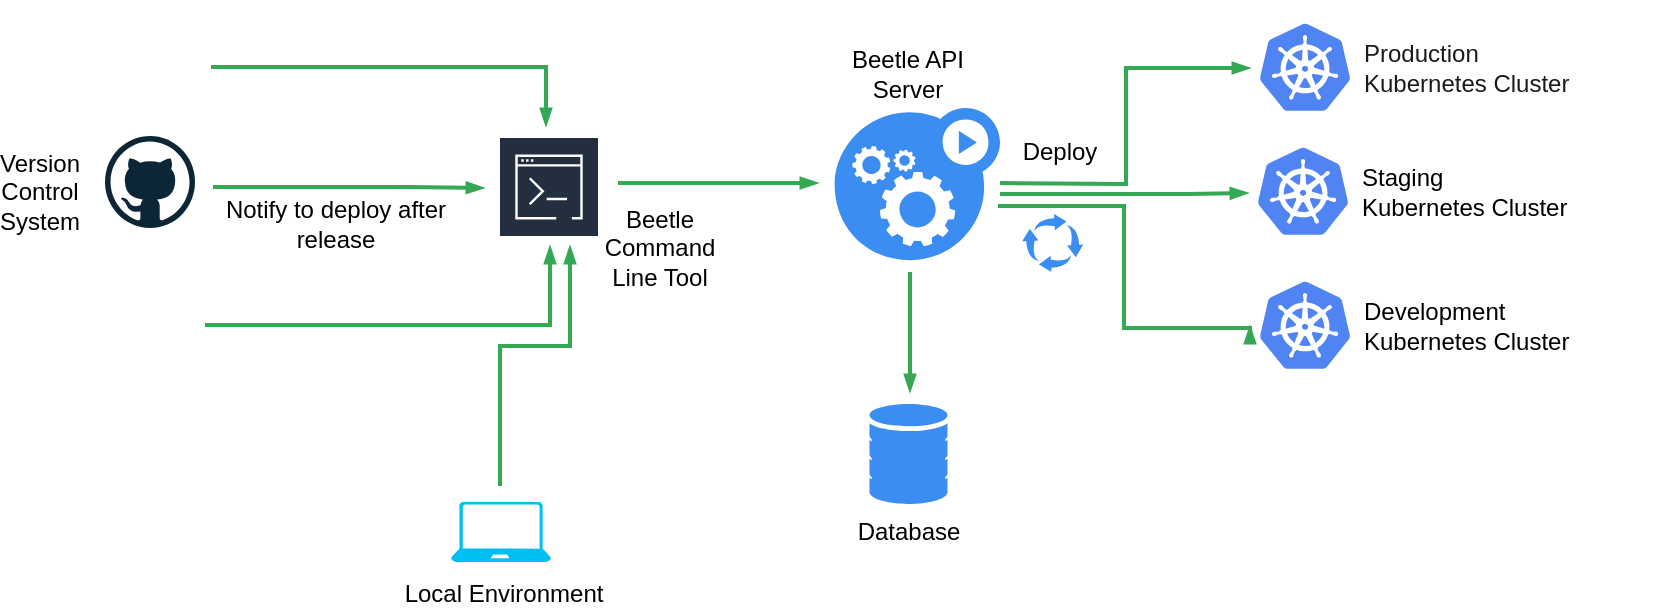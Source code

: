 <mxfile version="13.2.1" type="device"><diagram id="d1ab7348-05c3-a1e3-ca4d-12c340fd6b49" name="Page-1"><mxGraphModel dx="1186" dy="646" grid="1" gridSize="10" guides="1" tooltips="1" connect="1" arrows="1" fold="1" page="1" pageScale="1" pageWidth="1169" pageHeight="827" background="#ffffff" math="0" shadow="0"><root><mxCell id="0"/><mxCell id="1" parent="0"/><mxCell id="8nSbS8ggI_Jema9zeWMo-166" style="edgeStyle=orthogonalEdgeStyle;rounded=0;orthogonalLoop=1;jettySize=auto;html=1;exitX=0.5;exitY=1;exitDx=0;exitDy=0;" edge="1" parent="1"><mxGeometry relative="1" as="geometry"><mxPoint x="835" y="290" as="sourcePoint"/><mxPoint x="835" y="290" as="targetPoint"/></mxGeometry></mxCell><mxCell id="8nSbS8ggI_Jema9zeWMo-167" style="edgeStyle=orthogonalEdgeStyle;rounded=0;orthogonalLoop=1;jettySize=auto;html=1;exitX=0.5;exitY=1;exitDx=0;exitDy=0;" edge="1" parent="1"><mxGeometry relative="1" as="geometry"><mxPoint x="835" y="290" as="sourcePoint"/><mxPoint x="835" y="290" as="targetPoint"/></mxGeometry></mxCell><mxCell id="8nSbS8ggI_Jema9zeWMo-173" value="" style="shape=mxgraph.gcp2.doubleRect;shadow=1;strokeWidth=1;fillColor=none;fontColor=#000000;verticalAlign=middle;strokeColor=none;" vertex="1" parent="1"><mxGeometry x="755" y="261" width="200" height="60" as="geometry"/></mxCell><mxCell id="8nSbS8ggI_Jema9zeWMo-174" value="&lt;font color=&quot;#1a1a1a&quot;&gt;Production &lt;br&gt;Kubernetes Cluster&lt;/font&gt;" style="dashed=0;connectable=0;html=1;fillColor=#5184F3;strokeColor=none;shape=mxgraph.gcp2.kubernetes_logo;part=1;labelPosition=right;verticalLabelPosition=middle;align=left;verticalAlign=middle;spacingLeft=5;fontColor=#999999;fontSize=12;" vertex="1" parent="8nSbS8ggI_Jema9zeWMo-173"><mxGeometry width="45" height="43.65" relative="1" as="geometry"><mxPoint x="5" y="7.675" as="offset"/></mxGeometry></mxCell><mxCell id="8nSbS8ggI_Jema9zeWMo-175" value="" style="shape=mxgraph.gcp2.doubleRect;shadow=1;strokeWidth=1;fillColor=none;fontColor=#000000;verticalAlign=middle;strokeColor=none;" vertex="1" parent="1"><mxGeometry x="755" y="390" width="200" height="60" as="geometry"/></mxCell><mxCell id="8nSbS8ggI_Jema9zeWMo-176" value="&lt;font color=&quot;#000000&quot;&gt;Development&amp;nbsp;&lt;br&gt;Kubernetes Cluster&lt;/font&gt;" style="dashed=0;connectable=0;html=1;fillColor=#5184F3;strokeColor=none;shape=mxgraph.gcp2.kubernetes_logo;part=1;labelPosition=right;verticalLabelPosition=middle;align=left;verticalAlign=middle;spacingLeft=5;fontColor=#999999;fontSize=12;" vertex="1" parent="8nSbS8ggI_Jema9zeWMo-175"><mxGeometry width="45" height="43.65" relative="1" as="geometry"><mxPoint x="5" y="7.675" as="offset"/></mxGeometry></mxCell><mxCell id="8nSbS8ggI_Jema9zeWMo-177" value="" style="shape=mxgraph.gcp2.doubleRect;shadow=1;strokeWidth=1;fillColor=none;fontColor=#000000;verticalAlign=middle;strokeColor=none;" vertex="1" parent="1"><mxGeometry x="754" y="323" width="200" height="60" as="geometry"/></mxCell><mxCell id="8nSbS8ggI_Jema9zeWMo-178" value="&lt;font color=&quot;#000000&quot;&gt;Staging&amp;nbsp;&lt;br&gt;Kubernetes Cluster&lt;/font&gt;" style="dashed=0;connectable=0;html=1;fillColor=#5184F3;strokeColor=none;shape=mxgraph.gcp2.kubernetes_logo;part=1;labelPosition=right;verticalLabelPosition=middle;align=left;verticalAlign=middle;spacingLeft=5;fontColor=#999999;fontSize=12;" vertex="1" parent="8nSbS8ggI_Jema9zeWMo-177"><mxGeometry width="45" height="43.65" relative="1" as="geometry"><mxPoint x="5" y="7.675" as="offset"/></mxGeometry></mxCell><mxCell id="8nSbS8ggI_Jema9zeWMo-182" value="" style="html=1;aspect=fixed;strokeColor=none;shadow=0;align=center;verticalAlign=top;fillColor=#3B8DF1;shape=mxgraph.gcp2.database_2" vertex="1" parent="1"><mxGeometry x="564.74" y="459" width="39" height="50" as="geometry"/></mxCell><mxCell id="8nSbS8ggI_Jema9zeWMo-183" value="" style="html=1;aspect=fixed;strokeColor=none;shadow=0;align=center;verticalAlign=top;fillColor=#3B8DF1;shape=mxgraph.gcp2.gear_load;fontColor=#000000;" vertex="1" parent="1"><mxGeometry x="547.3" y="311" width="82.7" height="76.08" as="geometry"/></mxCell><mxCell id="8nSbS8ggI_Jema9zeWMo-185" value="" style="dashed=0;outlineConnect=0;html=1;align=center;labelPosition=center;verticalLabelPosition=bottom;verticalAlign=top;shape=mxgraph.weblogos.github;fontColor=#000000;" vertex="1" parent="1"><mxGeometry x="182.5" y="325" width="45" height="46" as="geometry"/></mxCell><mxCell id="8nSbS8ggI_Jema9zeWMo-188" value="" style="shape=image;html=1;verticalAlign=top;verticalLabelPosition=bottom;labelBackgroundColor=#ffffff;imageAspect=0;aspect=fixed;image=https://cdn1.iconfinder.com/data/icons/brands-jolly/220/bitbucket-social-network-brand-logo-128.png;fontColor=#000000;" vertex="1" parent="1"><mxGeometry x="180" y="390" width="50" height="50" as="geometry"/></mxCell><mxCell id="8nSbS8ggI_Jema9zeWMo-190" value="" style="outlineConnect=0;fontColor=#232F3E;gradientColor=none;strokeColor=#ffffff;fillColor=#232F3E;dashed=0;verticalLabelPosition=middle;verticalAlign=bottom;align=center;html=1;whiteSpace=wrap;fontSize=10;fontStyle=1;spacing=3;shape=mxgraph.aws4.productIcon;prIcon=mxgraph.aws4.command_line_interface;" vertex="1" parent="1"><mxGeometry x="379" y="325" width="51" height="32" as="geometry"/></mxCell><mxCell id="8nSbS8ggI_Jema9zeWMo-194" value="" style="edgeStyle=orthogonalEdgeStyle;fontSize=12;html=1;endArrow=blockThin;endFill=1;rounded=0;strokeWidth=2;endSize=4;startSize=4;strokeColor=#34A853;dashed=0;entryX=0;entryY=0.5;entryDx=0;entryDy=0;" edge="1" parent="1" target="8nSbS8ggI_Jema9zeWMo-173"><mxGeometry width="100" relative="1" as="geometry"><mxPoint x="630" y="348.54" as="sourcePoint"/><mxPoint x="730" y="348.54" as="targetPoint"/></mxGeometry></mxCell><mxCell id="8nSbS8ggI_Jema9zeWMo-195" value="" style="edgeStyle=orthogonalEdgeStyle;fontSize=12;html=1;endArrow=blockThin;endFill=1;rounded=0;strokeWidth=2;endSize=4;startSize=4;strokeColor=#34A853;dashed=0;entryX=0;entryY=0.5;entryDx=0;entryDy=0;" edge="1" parent="1" target="8nSbS8ggI_Jema9zeWMo-175"><mxGeometry width="100" relative="1" as="geometry"><mxPoint x="629" y="360" as="sourcePoint"/><mxPoint x="754" y="300" as="targetPoint"/><Array as="points"><mxPoint x="692" y="360"/><mxPoint x="692" y="421"/></Array></mxGeometry></mxCell><mxCell id="8nSbS8ggI_Jema9zeWMo-196" value="" style="edgeStyle=orthogonalEdgeStyle;fontSize=12;html=1;endArrow=blockThin;endFill=1;rounded=0;strokeWidth=2;endSize=4;startSize=4;strokeColor=#34A853;dashed=0;" edge="1" parent="1"><mxGeometry width="100" relative="1" as="geometry"><mxPoint x="630" y="354" as="sourcePoint"/><mxPoint x="754" y="353.54" as="targetPoint"/><Array as="points"><mxPoint x="724" y="353.54"/><mxPoint x="724" y="353.54"/></Array></mxGeometry></mxCell><mxCell id="8nSbS8ggI_Jema9zeWMo-197" value="" style="edgeStyle=orthogonalEdgeStyle;fontSize=12;html=1;endArrow=blockThin;endFill=1;rounded=0;strokeWidth=2;endSize=4;startSize=4;strokeColor=#34A853;dashed=0;" edge="1" parent="1"><mxGeometry width="100" relative="1" as="geometry"><mxPoint x="585" y="393" as="sourcePoint"/><mxPoint x="585" y="453" as="targetPoint"/></mxGeometry></mxCell><mxCell id="8nSbS8ggI_Jema9zeWMo-198" value="" style="edgeStyle=orthogonalEdgeStyle;fontSize=12;html=1;endArrow=blockThin;endFill=1;rounded=0;strokeWidth=2;endSize=4;startSize=4;strokeColor=#34A853;dashed=0;" edge="1" parent="1"><mxGeometry width="100" relative="1" as="geometry"><mxPoint x="439" y="348.54" as="sourcePoint"/><mxPoint x="539" y="348.54" as="targetPoint"/></mxGeometry></mxCell><mxCell id="8nSbS8ggI_Jema9zeWMo-199" value="" style="shape=image;html=1;verticalAlign=top;verticalLabelPosition=bottom;labelBackgroundColor=#ffffff;imageAspect=0;aspect=fixed;image=https://cdn4.iconfinder.com/data/icons/logos-and-brands/512/144_Gitlab_logo_logos-128.png;fontColor=#000000;" vertex="1" parent="1"><mxGeometry x="182.5" y="261" width="50" height="50" as="geometry"/></mxCell><mxCell id="8nSbS8ggI_Jema9zeWMo-200" value="" style="edgeStyle=orthogonalEdgeStyle;fontSize=12;html=1;endArrow=blockThin;endFill=1;rounded=0;strokeWidth=2;endSize=4;startSize=4;strokeColor=#34A853;dashed=0;" edge="1" parent="1"><mxGeometry width="100" relative="1" as="geometry"><mxPoint x="236.5" y="350.5" as="sourcePoint"/><mxPoint x="372" y="351" as="targetPoint"/><Array as="points"><mxPoint x="334" y="351"/><mxPoint x="334" y="351"/></Array></mxGeometry></mxCell><mxCell id="8nSbS8ggI_Jema9zeWMo-201" value="" style="edgeStyle=orthogonalEdgeStyle;fontSize=12;html=1;endArrow=blockThin;endFill=1;rounded=0;strokeWidth=2;endSize=4;startSize=4;strokeColor=#34A853;dashed=0;" edge="1" parent="1"><mxGeometry width="100" relative="1" as="geometry"><mxPoint x="232.5" y="419.5" as="sourcePoint"/><mxPoint x="405" y="380" as="targetPoint"/><Array as="points"><mxPoint x="405" y="420"/></Array></mxGeometry></mxCell><mxCell id="8nSbS8ggI_Jema9zeWMo-202" value="" style="edgeStyle=orthogonalEdgeStyle;fontSize=12;html=1;endArrow=blockThin;endFill=1;rounded=0;strokeWidth=2;endSize=4;startSize=4;strokeColor=#34A853;dashed=0;" edge="1" parent="1"><mxGeometry width="100" relative="1" as="geometry"><mxPoint x="235.5" y="290.5" as="sourcePoint"/><mxPoint x="403" y="320" as="targetPoint"/><Array as="points"><mxPoint x="403" y="291"/></Array></mxGeometry></mxCell><mxCell id="8nSbS8ggI_Jema9zeWMo-205" value="Database" style="text;html=1;strokeColor=none;fillColor=none;align=center;verticalAlign=middle;whiteSpace=wrap;rounded=0;fontColor=#000000;" vertex="1" parent="1"><mxGeometry x="568.65" y="518" width="31.35" height="10" as="geometry"/></mxCell><mxCell id="8nSbS8ggI_Jema9zeWMo-206" value="Beetle API Server" style="text;html=1;strokeColor=none;fillColor=none;align=center;verticalAlign=middle;whiteSpace=wrap;rounded=0;fontColor=#000000;fontStyle=0" vertex="1" parent="1"><mxGeometry x="548" y="278" width="72.11" height="32" as="geometry"/></mxCell><mxCell id="8nSbS8ggI_Jema9zeWMo-207" value="Beetle Command Line Tool" style="text;html=1;strokeColor=none;fillColor=none;align=center;verticalAlign=middle;whiteSpace=wrap;rounded=0;fontColor=#000000;" vertex="1" parent="1"><mxGeometry x="430" y="363" width="60" height="35" as="geometry"/></mxCell><mxCell id="8nSbS8ggI_Jema9zeWMo-208" value="Version Control System" style="text;html=1;strokeColor=none;fillColor=none;align=center;verticalAlign=middle;whiteSpace=wrap;rounded=0;fontColor=#000000;" vertex="1" parent="1"><mxGeometry x="130" y="343" width="40" height="20" as="geometry"/></mxCell><mxCell id="8nSbS8ggI_Jema9zeWMo-210" value="Notify to deploy after release" style="text;html=1;strokeColor=none;fillColor=none;align=center;verticalAlign=middle;whiteSpace=wrap;rounded=0;fontColor=#000000;" vertex="1" parent="1"><mxGeometry x="240" y="359" width="115.5" height="20" as="geometry"/></mxCell><mxCell id="8nSbS8ggI_Jema9zeWMo-215" value="Deploy" style="text;html=1;strokeColor=none;fillColor=none;align=center;verticalAlign=middle;whiteSpace=wrap;rounded=0;shadow=0;fontColor=#000000;" vertex="1" parent="1"><mxGeometry x="640" y="323" width="40" height="20" as="geometry"/></mxCell><mxCell id="8nSbS8ggI_Jema9zeWMo-217" value="" style="verticalLabelPosition=bottom;html=1;verticalAlign=top;align=center;strokeColor=none;fillColor=#00BEF2;shape=mxgraph.azure.laptop;pointerEvents=1;shadow=0;fontColor=#000000;" vertex="1" parent="1"><mxGeometry x="355.5" y="508" width="50" height="30" as="geometry"/></mxCell><mxCell id="8nSbS8ggI_Jema9zeWMo-218" value="" style="edgeStyle=orthogonalEdgeStyle;fontSize=12;html=1;endArrow=blockThin;endFill=1;rounded=0;strokeWidth=2;endSize=4;startSize=4;strokeColor=#34A853;dashed=0;" edge="1" parent="1"><mxGeometry width="100" relative="1" as="geometry"><mxPoint x="380" y="500" as="sourcePoint"/><mxPoint x="415" y="380" as="targetPoint"/><Array as="points"><mxPoint x="415" y="430"/></Array></mxGeometry></mxCell><mxCell id="8nSbS8ggI_Jema9zeWMo-219" value="Local&amp;nbsp;Environment" style="text;html=1;strokeColor=none;fillColor=none;align=center;verticalAlign=middle;whiteSpace=wrap;rounded=0;shadow=0;fontColor=#000000;" vertex="1" parent="1"><mxGeometry x="361.5" y="544" width="40" height="20" as="geometry"/></mxCell><mxCell id="8nSbS8ggI_Jema9zeWMo-220" value="" style="html=1;aspect=fixed;strokeColor=none;shadow=0;align=center;verticalAlign=top;fillColor=#3B8DF1;shape=mxgraph.gcp2.arrows_system;fontColor=#000000;" vertex="1" parent="1"><mxGeometry x="641.11" y="364" width="30.53" height="29" as="geometry"/></mxCell></root></mxGraphModel></diagram></mxfile>